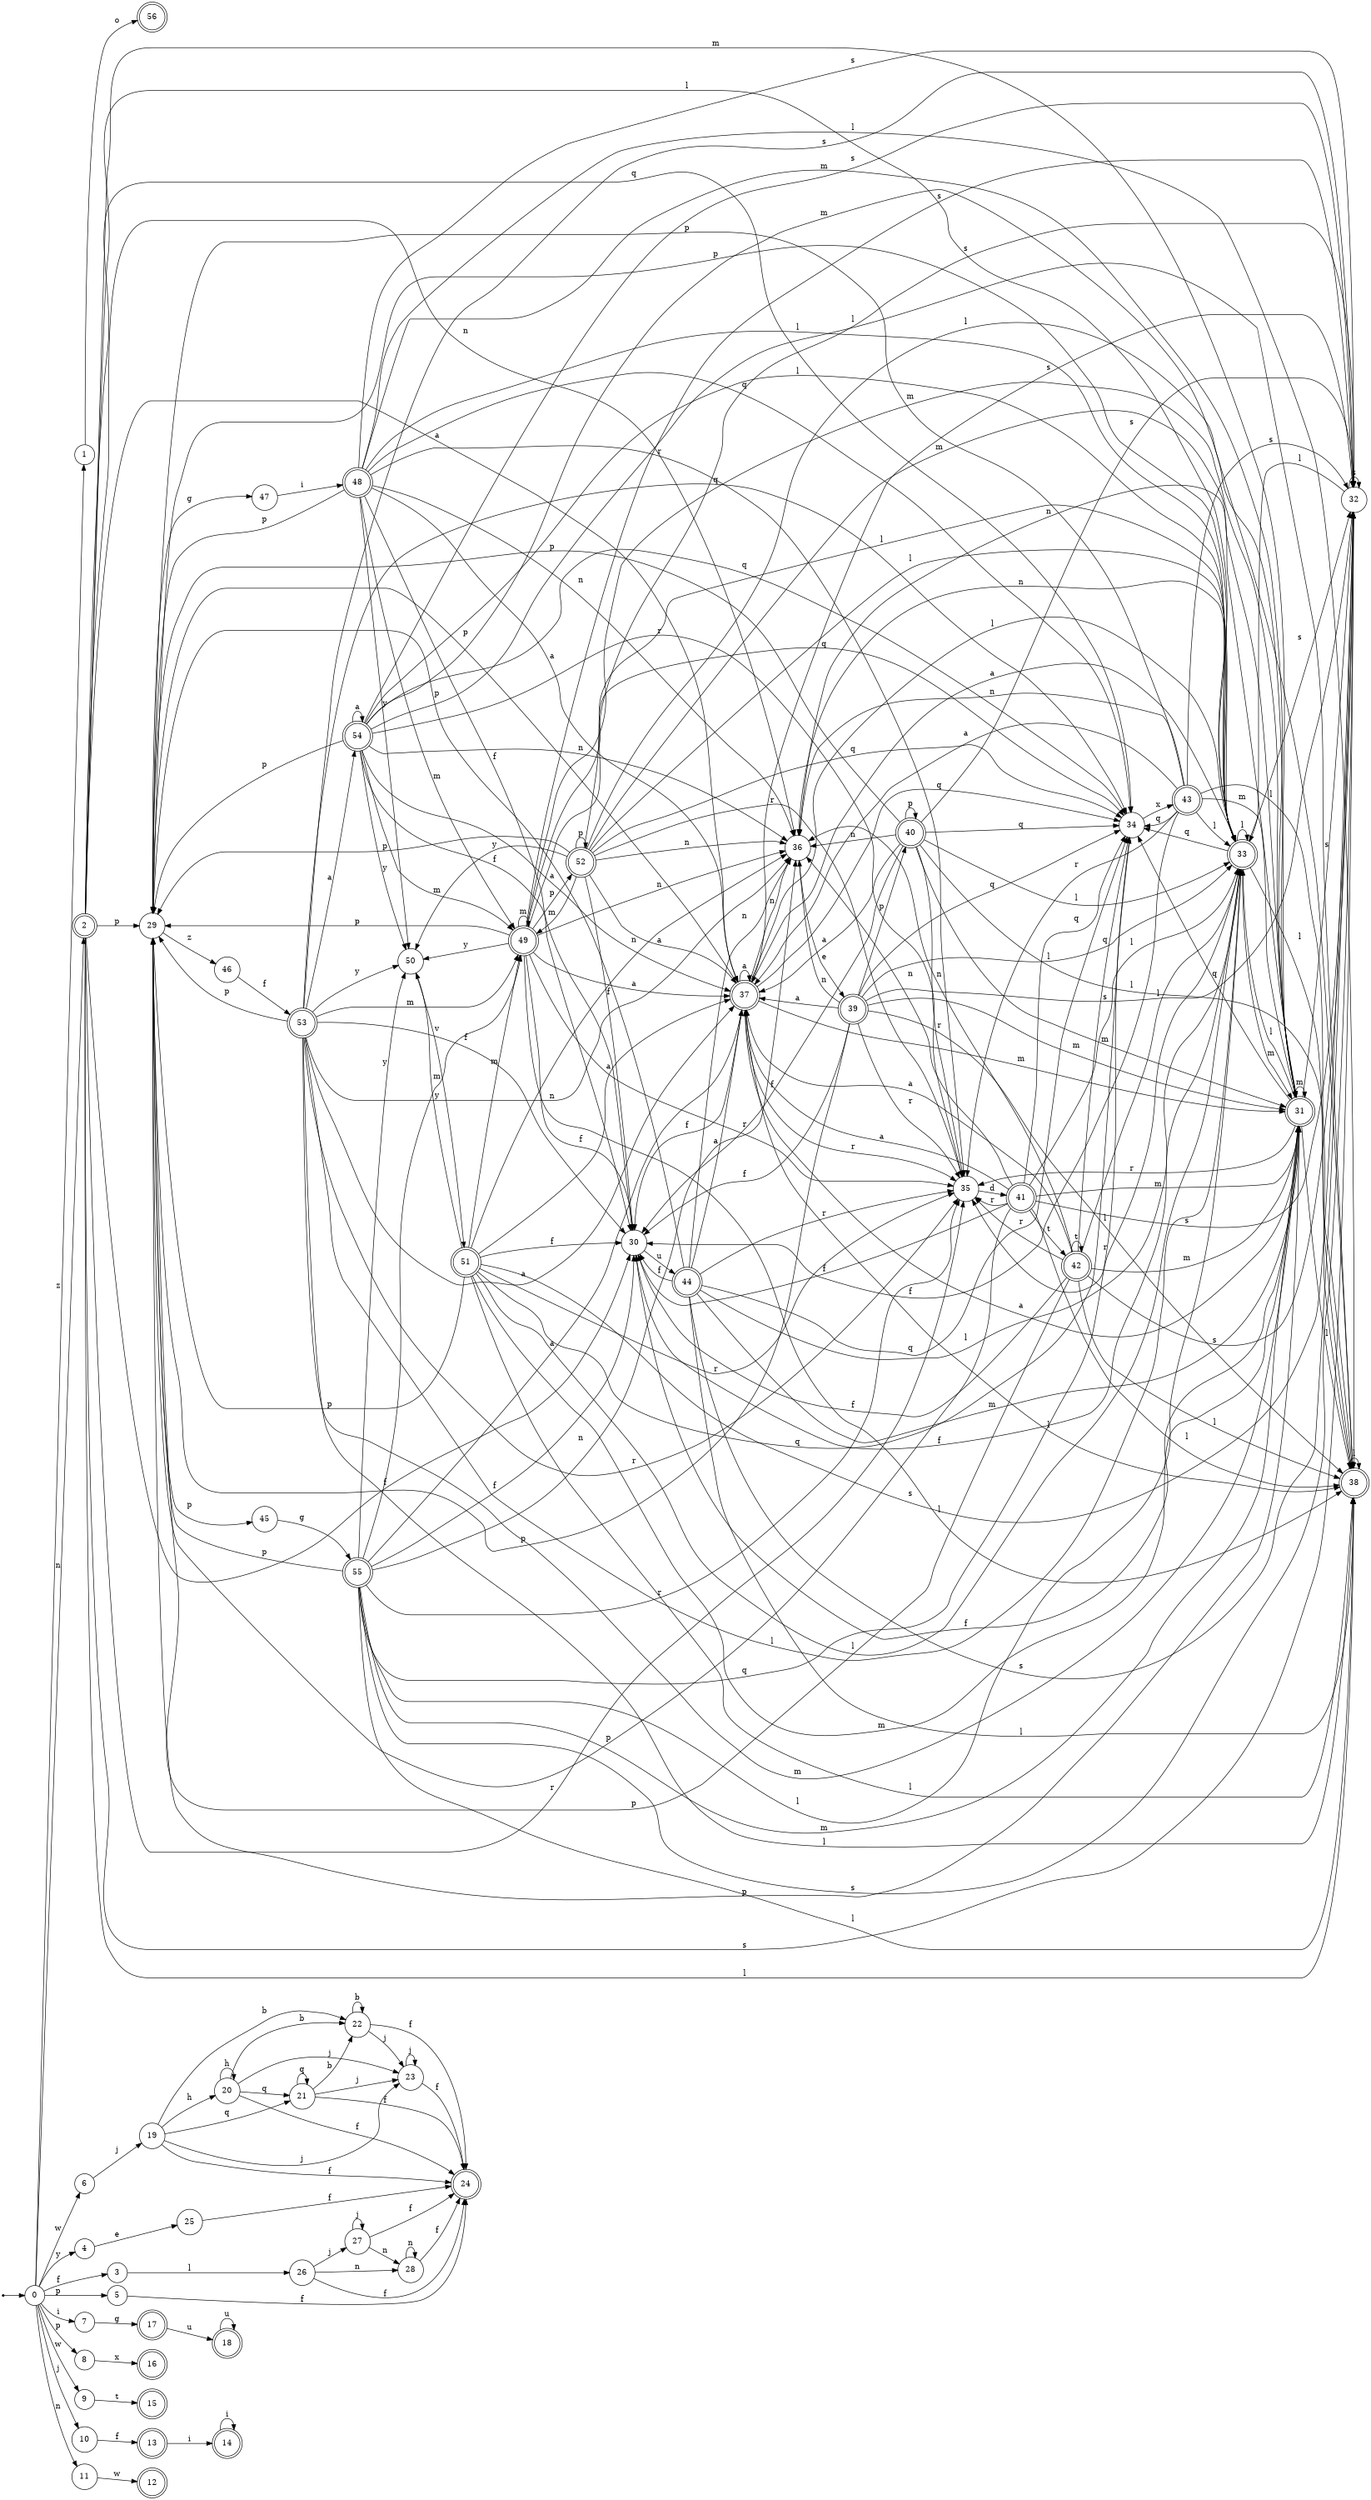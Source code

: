 digraph finite_state_machine {
rankdir=LR;
size="20,20";
node [shape = point]; "dummy0"
node [shape = circle]; "0";
"dummy0" -> "0";
node [shape = circle]; "1";
node [shape = doublecircle]; "2";node [shape = circle]; "3";
node [shape = circle]; "4";
node [shape = circle]; "5";
node [shape = circle]; "6";
node [shape = circle]; "7";
node [shape = circle]; "8";
node [shape = circle]; "9";
node [shape = circle]; "10";
node [shape = circle]; "11";
node [shape = doublecircle]; "12";node [shape = doublecircle]; "13";node [shape = doublecircle]; "14";node [shape = doublecircle]; "15";node [shape = doublecircle]; "16";node [shape = doublecircle]; "17";node [shape = doublecircle]; "18";node [shape = circle]; "19";
node [shape = circle]; "20";
node [shape = circle]; "21";
node [shape = circle]; "22";
node [shape = circle]; "23";
node [shape = doublecircle]; "24";node [shape = circle]; "25";
node [shape = circle]; "26";
node [shape = circle]; "27";
node [shape = circle]; "28";
node [shape = circle]; "29";
node [shape = circle]; "30";
node [shape = doublecircle]; "31";node [shape = circle]; "32";
node [shape = doublecircle]; "33";node [shape = circle]; "34";
node [shape = circle]; "35";
node [shape = circle]; "36";
node [shape = doublecircle]; "37";node [shape = doublecircle]; "38";node [shape = doublecircle]; "39";node [shape = doublecircle]; "40";node [shape = doublecircle]; "41";node [shape = doublecircle]; "42";node [shape = doublecircle]; "43";node [shape = doublecircle]; "44";node [shape = circle]; "45";
node [shape = circle]; "46";
node [shape = circle]; "47";
node [shape = doublecircle]; "48";node [shape = doublecircle]; "49";node [shape = circle]; "50";
node [shape = doublecircle]; "51";node [shape = doublecircle]; "52";node [shape = doublecircle]; "53";node [shape = doublecircle]; "54";node [shape = doublecircle]; "55";node [shape = doublecircle]; "56";"0" -> "1" [label = "z"];
 "0" -> "2" [label = "n"];
 "0" -> "11" [label = "n"];
 "0" -> "3" [label = "f"];
 "0" -> "4" [label = "y"];
 "0" -> "8" [label = "p"];
 "0" -> "5" [label = "p"];
 "0" -> "9" [label = "w"];
 "0" -> "6" [label = "w"];
 "0" -> "7" [label = "i"];
 "0" -> "10" [label = "j"];
 "11" -> "12" [label = "w"];
 "10" -> "13" [label = "f"];
 "13" -> "14" [label = "i"];
 "14" -> "14" [label = "i"];
 "9" -> "15" [label = "t"];
 "8" -> "16" [label = "x"];
 "7" -> "17" [label = "g"];
 "17" -> "18" [label = "u"];
 "18" -> "18" [label = "u"];
 "6" -> "19" [label = "j"];
 "19" -> "20" [label = "h"];
 "19" -> "21" [label = "q"];
 "19" -> "22" [label = "b"];
 "19" -> "23" [label = "j"];
 "19" -> "24" [label = "f"];
 "23" -> "23" [label = "j"];
 "23" -> "24" [label = "f"];
 "22" -> "22" [label = "b"];
 "22" -> "23" [label = "j"];
 "22" -> "24" [label = "f"];
 "21" -> "21" [label = "q"];
 "21" -> "22" [label = "b"];
 "21" -> "23" [label = "j"];
 "21" -> "24" [label = "f"];
 "20" -> "20" [label = "h"];
 "20" -> "21" [label = "q"];
 "20" -> "22" [label = "b"];
 "20" -> "23" [label = "j"];
 "20" -> "24" [label = "f"];
 "5" -> "24" [label = "f"];
 "4" -> "25" [label = "e"];
 "25" -> "24" [label = "f"];
 "3" -> "26" [label = "l"];
 "26" -> "27" [label = "j"];
 "26" -> "28" [label = "n"];
 "26" -> "24" [label = "f"];
 "28" -> "28" [label = "n"];
 "28" -> "24" [label = "f"];
 "27" -> "27" [label = "j"];
 "27" -> "28" [label = "n"];
 "27" -> "24" [label = "f"];
 "2" -> "29" [label = "p"];
 "2" -> "30" [label = "f"];
 "2" -> "31" [label = "m"];
 "2" -> "32" [label = "s"];
 "2" -> "33" [label = "l"];
 "2" -> "38" [label = "l"];
 "2" -> "34" [label = "q"];
 "2" -> "35" [label = "r"];
 "2" -> "36" [label = "n"];
 "2" -> "37" [label = "a"];
 "38" -> "38" [label = "l"];
 "37" -> "37" [label = "a"];
 "37" -> "29" [label = "p"];
 "37" -> "30" [label = "f"];
 "37" -> "31" [label = "m"];
 "37" -> "32" [label = "s"];
 "37" -> "33" [label = "l"];
 "37" -> "38" [label = "l"];
 "37" -> "34" [label = "q"];
 "37" -> "35" [label = "r"];
 "37" -> "36" [label = "n"];
 "36" -> "39" [label = "e"];
 "39" -> "36" [label = "n"];
 "39" -> "40" [label = "p"];
 "39" -> "29" [label = "p"];
 "39" -> "30" [label = "f"];
 "39" -> "31" [label = "m"];
 "39" -> "32" [label = "s"];
 "39" -> "33" [label = "l"];
 "39" -> "38" [label = "l"];
 "39" -> "34" [label = "q"];
 "39" -> "35" [label = "r"];
 "39" -> "37" [label = "a"];
 "40" -> "40" [label = "p"];
 "40" -> "29" [label = "p"];
 "40" -> "36" [label = "n"];
 "40" -> "30" [label = "f"];
 "40" -> "31" [label = "m"];
 "40" -> "32" [label = "s"];
 "40" -> "33" [label = "l"];
 "40" -> "38" [label = "l"];
 "40" -> "34" [label = "q"];
 "40" -> "35" [label = "r"];
 "40" -> "37" [label = "a"];
 "35" -> "41" [label = "d"];
 "41" -> "35" [label = "r"];
 "41" -> "42" [label = "t"];
 "41" -> "29" [label = "p"];
 "41" -> "30" [label = "f"];
 "41" -> "31" [label = "m"];
 "41" -> "32" [label = "s"];
 "41" -> "33" [label = "l"];
 "41" -> "38" [label = "l"];
 "41" -> "34" [label = "q"];
 "41" -> "36" [label = "n"];
 "41" -> "37" [label = "a"];
 "42" -> "42" [label = "t"];
 "42" -> "35" [label = "r"];
 "42" -> "29" [label = "p"];
 "42" -> "30" [label = "f"];
 "42" -> "31" [label = "m"];
 "42" -> "32" [label = "s"];
 "42" -> "33" [label = "l"];
 "42" -> "38" [label = "l"];
 "42" -> "34" [label = "q"];
 "42" -> "36" [label = "n"];
 "42" -> "37" [label = "a"];
 "34" -> "43" [label = "x"];
 "43" -> "34" [label = "q"];
 "43" -> "29" [label = "p"];
 "43" -> "30" [label = "f"];
 "43" -> "31" [label = "m"];
 "43" -> "32" [label = "s"];
 "43" -> "33" [label = "l"];
 "43" -> "38" [label = "l"];
 "43" -> "35" [label = "r"];
 "43" -> "36" [label = "n"];
 "43" -> "37" [label = "a"];
 "33" -> "33" [label = "l"];
 "33" -> "38" [label = "l"];
 "33" -> "32" [label = "s"];
 "33" -> "29" [label = "p"];
 "33" -> "30" [label = "f"];
 "33" -> "31" [label = "m"];
 "33" -> "34" [label = "q"];
 "33" -> "35" [label = "r"];
 "33" -> "36" [label = "n"];
 "33" -> "37" [label = "a"];
 "32" -> "32" [label = "s"];
 "32" -> "33" [label = "l"];
 "31" -> "31" [label = "m"];
 "31" -> "29" [label = "p"];
 "31" -> "30" [label = "f"];
 "31" -> "32" [label = "s"];
 "31" -> "33" [label = "l"];
 "31" -> "38" [label = "l"];
 "31" -> "34" [label = "q"];
 "31" -> "35" [label = "r"];
 "31" -> "36" [label = "n"];
 "31" -> "37" [label = "a"];
 "30" -> "44" [label = "u"];
 "44" -> "30" [label = "f"];
 "44" -> "29" [label = "p"];
 "44" -> "31" [label = "m"];
 "44" -> "32" [label = "s"];
 "44" -> "33" [label = "l"];
 "44" -> "38" [label = "l"];
 "44" -> "34" [label = "q"];
 "44" -> "35" [label = "r"];
 "44" -> "36" [label = "n"];
 "44" -> "37" [label = "a"];
 "29" -> "45" [label = "p"];
 "29" -> "46" [label = "z"];
 "29" -> "47" [label = "g"];
 "47" -> "48" [label = "i"];
 "48" -> "29" [label = "p"];
 "48" -> "49" [label = "m"];
 "48" -> "31" [label = "m"];
 "48" -> "50" [label = "y"];
 "48" -> "30" [label = "f"];
 "48" -> "32" [label = "s"];
 "48" -> "33" [label = "l"];
 "48" -> "38" [label = "l"];
 "48" -> "34" [label = "q"];
 "48" -> "35" [label = "r"];
 "48" -> "36" [label = "n"];
 "48" -> "37" [label = "a"];
 "50" -> "51" [label = "v"];
 "51" -> "50" [label = "y"];
 "51" -> "49" [label = "m"];
 "51" -> "31" [label = "m"];
 "51" -> "29" [label = "p"];
 "51" -> "30" [label = "f"];
 "51" -> "32" [label = "s"];
 "51" -> "33" [label = "l"];
 "51" -> "38" [label = "l"];
 "51" -> "34" [label = "q"];
 "51" -> "35" [label = "r"];
 "51" -> "36" [label = "n"];
 "51" -> "37" [label = "a"];
 "49" -> "49" [label = "m"];
 "49" -> "31" [label = "m"];
 "49" -> "52" [label = "p"];
 "49" -> "29" [label = "p"];
 "49" -> "50" [label = "y"];
 "49" -> "30" [label = "f"];
 "49" -> "32" [label = "s"];
 "49" -> "33" [label = "l"];
 "49" -> "38" [label = "l"];
 "49" -> "34" [label = "q"];
 "49" -> "35" [label = "r"];
 "49" -> "36" [label = "n"];
 "49" -> "37" [label = "a"];
 "52" -> "52" [label = "p"];
 "52" -> "29" [label = "p"];
 "52" -> "49" [label = "m"];
 "52" -> "31" [label = "m"];
 "52" -> "50" [label = "y"];
 "52" -> "30" [label = "f"];
 "52" -> "32" [label = "s"];
 "52" -> "33" [label = "l"];
 "52" -> "38" [label = "l"];
 "52" -> "34" [label = "q"];
 "52" -> "35" [label = "r"];
 "52" -> "36" [label = "n"];
 "52" -> "37" [label = "a"];
 "46" -> "53" [label = "f"];
 "53" -> "37" [label = "a"];
 "53" -> "54" [label = "a"];
 "53" -> "29" [label = "p"];
 "53" -> "49" [label = "m"];
 "53" -> "31" [label = "m"];
 "53" -> "50" [label = "y"];
 "53" -> "30" [label = "f"];
 "53" -> "32" [label = "s"];
 "53" -> "33" [label = "l"];
 "53" -> "38" [label = "l"];
 "53" -> "34" [label = "q"];
 "53" -> "35" [label = "r"];
 "53" -> "36" [label = "n"];
 "54" -> "37" [label = "a"];
 "54" -> "54" [label = "a"];
 "54" -> "29" [label = "p"];
 "54" -> "49" [label = "m"];
 "54" -> "31" [label = "m"];
 "54" -> "50" [label = "y"];
 "54" -> "30" [label = "f"];
 "54" -> "32" [label = "s"];
 "54" -> "33" [label = "l"];
 "54" -> "38" [label = "l"];
 "54" -> "34" [label = "q"];
 "54" -> "35" [label = "r"];
 "54" -> "36" [label = "n"];
 "45" -> "55" [label = "g"];
 "55" -> "29" [label = "p"];
 "55" -> "49" [label = "m"];
 "55" -> "31" [label = "m"];
 "55" -> "50" [label = "y"];
 "55" -> "30" [label = "f"];
 "55" -> "32" [label = "s"];
 "55" -> "33" [label = "l"];
 "55" -> "38" [label = "l"];
 "55" -> "34" [label = "q"];
 "55" -> "35" [label = "r"];
 "55" -> "36" [label = "n"];
 "55" -> "37" [label = "a"];
 "1" -> "56" [label = "o"];
 }
